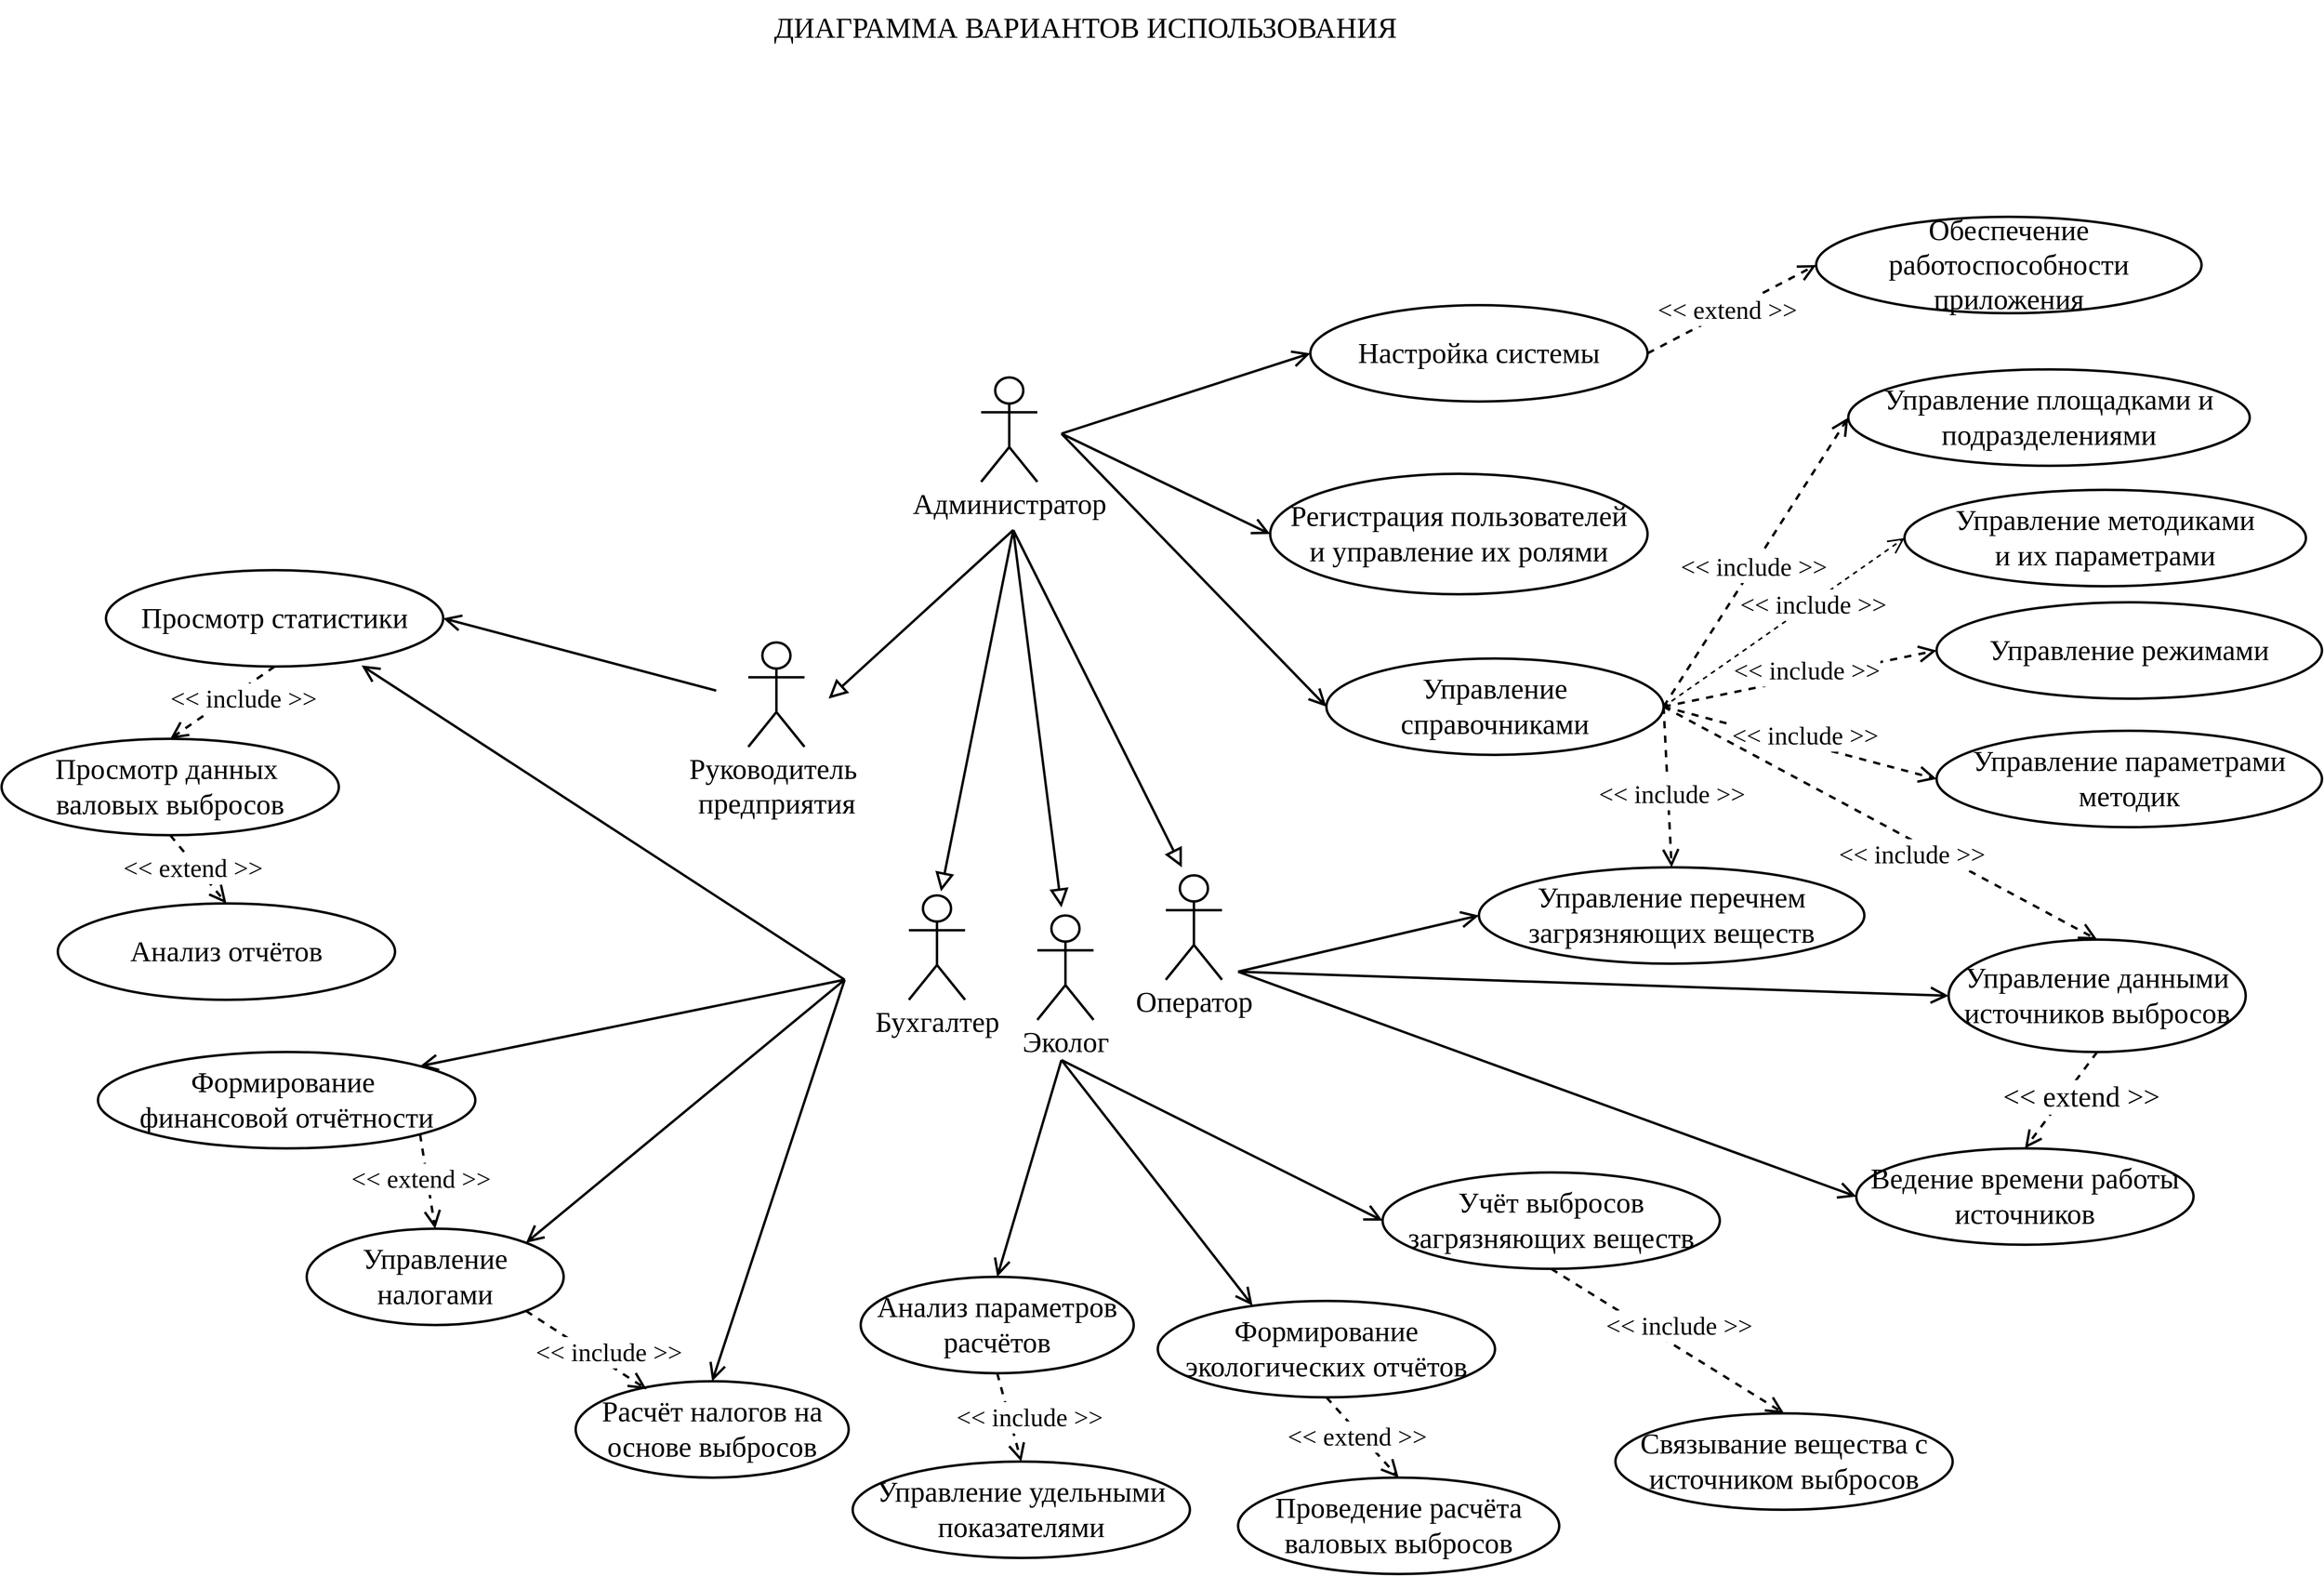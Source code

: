 <mxfile version="26.1.1" pages="2">
  <diagram name="ДиагИсп" id="UNRto6S_DMS4T6OnY8ra">
    <mxGraphModel dx="5349" dy="1434" grid="1" gridSize="10" guides="1" tooltips="1" connect="1" arrows="1" fold="1" page="1" pageScale="1" pageWidth="3300" pageHeight="2339" math="0" shadow="0">
      <root>
        <mxCell id="oB7_KXZ4NShmShfg58jk-0" />
        <mxCell id="oB7_KXZ4NShmShfg58jk-1" parent="oB7_KXZ4NShmShfg58jk-0" />
        <mxCell id="NdvyMEOKOE-2ZhL13kgw-0" value="&lt;span style=&quot;text-wrap-mode: nowrap;&quot;&gt;ДИАГРАММА ВАРИАНТОВ ИСПОЛЬЗОВАНИЯ&lt;/span&gt;" style="rounded=0;whiteSpace=wrap;html=1;fillColor=none;strokeColor=none;fontFamily=Times New Roman;fontSize=36;strokeWidth=3;" parent="oB7_KXZ4NShmShfg58jk-1" vertex="1">
          <mxGeometry x="-2570.05" y="90" width="1640" height="70" as="geometry" />
        </mxCell>
        <mxCell id="i2Dvd7qV98ovRYp389tE-0" value="Администратор" style="shape=umlActor;verticalLabelPosition=bottom;verticalAlign=top;html=1;outlineConnect=0;fontSize=36;strokeWidth=3;fontColor=#000000;fontFamily=Times New Roman;" parent="oB7_KXZ4NShmShfg58jk-1" vertex="1">
          <mxGeometry x="-1880" y="560" width="70" height="130" as="geometry" />
        </mxCell>
        <mxCell id="i2Dvd7qV98ovRYp389tE-4" value="Оператор" style="shape=umlActor;verticalLabelPosition=bottom;verticalAlign=top;html=1;outlineConnect=0;fontSize=36;strokeWidth=3;fontColor=#000000;fontFamily=Times New Roman;" parent="oB7_KXZ4NShmShfg58jk-1" vertex="1">
          <mxGeometry x="-1650" y="1180" width="70" height="130" as="geometry" />
        </mxCell>
        <mxCell id="i2Dvd7qV98ovRYp389tE-7" value="Регистрация пользователей &lt;br&gt;и управление их&amp;nbsp;&lt;span style=&quot;background-color: transparent;&quot;&gt;ролями&lt;/span&gt;" style="ellipse;whiteSpace=wrap;html=1;fontSize=36;strokeWidth=3;fontColor=#000000;fontFamily=Times New Roman;" parent="oB7_KXZ4NShmShfg58jk-1" vertex="1">
          <mxGeometry x="-1520" y="680" width="470" height="150" as="geometry" />
        </mxCell>
        <mxCell id="i2Dvd7qV98ovRYp389tE-8" value="Управление площадками и подразделениями" style="ellipse;whiteSpace=wrap;html=1;fontSize=36;strokeWidth=3;fontColor=#000000;fontFamily=Times New Roman;" parent="oB7_KXZ4NShmShfg58jk-1" vertex="1">
          <mxGeometry x="-800" y="550" width="500" height="120" as="geometry" />
        </mxCell>
        <mxCell id="i2Dvd7qV98ovRYp389tE-9" value="Управление параметрами методик" style="ellipse;whiteSpace=wrap;html=1;fontSize=36;strokeWidth=3;fontColor=#000000;fontFamily=Times New Roman;" parent="oB7_KXZ4NShmShfg58jk-1" vertex="1">
          <mxGeometry x="-690" y="1000" width="480" height="120" as="geometry" />
        </mxCell>
        <mxCell id="i2Dvd7qV98ovRYp389tE-10" value="Управление перечнем загрязняющих веществ" style="ellipse;whiteSpace=wrap;html=1;fontSize=36;strokeWidth=3;fontColor=#000000;fontFamily=Times New Roman;" parent="oB7_KXZ4NShmShfg58jk-1" vertex="1">
          <mxGeometry x="-1260" y="1170" width="480" height="120" as="geometry" />
        </mxCell>
        <mxCell id="i2Dvd7qV98ovRYp389tE-15" value="Просмотр статистики" style="ellipse;whiteSpace=wrap;html=1;fontSize=36;strokeWidth=3;fontColor=#000000;strokeColor=#000000;fontFamily=Times New Roman;" parent="oB7_KXZ4NShmShfg58jk-1" vertex="1">
          <mxGeometry x="-2970" y="800" width="420" height="120" as="geometry" />
        </mxCell>
        <mxCell id="i2Dvd7qV98ovRYp389tE-25" style="rounded=0;orthogonalLoop=1;jettySize=auto;html=1;exitX=1;exitY=0.5;exitDx=0;exitDy=0;entryX=0;entryY=0.5;entryDx=0;entryDy=0;strokeWidth=3;dashed=1;jumpSize=6;endSize=16;endArrow=open;endFill=0;fontColor=#000000;fontSize=36;fontFamily=Times New Roman;" parent="oB7_KXZ4NShmShfg58jk-1" source="i2Dvd7qV98ovRYp389tE-23" target="i2Dvd7qV98ovRYp389tE-8" edge="1">
          <mxGeometry relative="1" as="geometry" />
        </mxCell>
        <mxCell id="i2Dvd7qV98ovRYp389tE-28" value="&amp;lt;&amp;lt; include &amp;gt;&amp;gt;" style="edgeLabel;html=1;align=center;verticalAlign=middle;resizable=0;points=[];fontFamily=Times New Roman;fontSize=32;fontColor=#000000;labelBackgroundColor=default;" parent="i2Dvd7qV98ovRYp389tE-25" vertex="1" connectable="0">
          <mxGeometry x="-0.106" y="-4" relative="1" as="geometry">
            <mxPoint x="6" y="-15" as="offset" />
          </mxGeometry>
        </mxCell>
        <mxCell id="i2Dvd7qV98ovRYp389tE-23" value="Управление справочниками" style="ellipse;whiteSpace=wrap;html=1;fontSize=36;strokeWidth=3;fontColor=#000000;fontFamily=Times New Roman;" parent="oB7_KXZ4NShmShfg58jk-1" vertex="1">
          <mxGeometry x="-1450" y="910" width="420" height="120" as="geometry" />
        </mxCell>
        <mxCell id="i2Dvd7qV98ovRYp389tE-26" style="rounded=0;orthogonalLoop=1;jettySize=auto;html=1;exitX=1;exitY=0.5;exitDx=0;exitDy=0;entryX=0;entryY=0.5;entryDx=0;entryDy=0;strokeWidth=3;dashed=1;jumpSize=16;endSize=16;endArrow=open;endFill=0;fontColor=#000000;fontSize=36;fontFamily=Times New Roman;" parent="oB7_KXZ4NShmShfg58jk-1" source="i2Dvd7qV98ovRYp389tE-23" target="i2Dvd7qV98ovRYp389tE-9" edge="1">
          <mxGeometry relative="1" as="geometry" />
        </mxCell>
        <mxCell id="i2Dvd7qV98ovRYp389tE-31" value="&lt;span&gt;&amp;lt;&amp;lt; include &amp;gt;&amp;gt;&lt;/span&gt;" style="edgeLabel;html=1;align=center;verticalAlign=middle;resizable=0;points=[];fontFamily=Times New Roman;fontSize=32;fontColor=#000000;labelBackgroundColor=default;" parent="i2Dvd7qV98ovRYp389tE-26" vertex="1" connectable="0">
          <mxGeometry x="0.012" y="-5" relative="1" as="geometry">
            <mxPoint x="5" y="-15" as="offset" />
          </mxGeometry>
        </mxCell>
        <mxCell id="i2Dvd7qV98ovRYp389tE-27" style="rounded=0;orthogonalLoop=1;jettySize=auto;html=1;exitX=1;exitY=0.5;exitDx=0;exitDy=0;entryX=0.5;entryY=0;entryDx=0;entryDy=0;strokeWidth=3;dashed=1;jumpSize=16;endSize=16;endArrow=open;endFill=0;fontColor=#000000;fontSize=36;fontFamily=Times New Roman;" parent="oB7_KXZ4NShmShfg58jk-1" source="i2Dvd7qV98ovRYp389tE-23" target="i2Dvd7qV98ovRYp389tE-10" edge="1">
          <mxGeometry relative="1" as="geometry" />
        </mxCell>
        <mxCell id="i2Dvd7qV98ovRYp389tE-32" value="&lt;span&gt;&amp;lt;&amp;lt; include &amp;gt;&amp;gt;&lt;/span&gt;" style="edgeLabel;html=1;align=center;verticalAlign=middle;resizable=0;points=[];fontFamily=Times New Roman;fontSize=32;fontColor=#000000;labelBackgroundColor=default;" parent="i2Dvd7qV98ovRYp389tE-27" vertex="1" connectable="0">
          <mxGeometry x="0.168" y="-4" relative="1" as="geometry">
            <mxPoint x="8" y="-8" as="offset" />
          </mxGeometry>
        </mxCell>
        <mxCell id="i2Dvd7qV98ovRYp389tE-33" value="" style="endArrow=block;html=1;rounded=0;fontSize=36;strokeWidth=3;endFill=0;arcSize=30;flowAnimation=0;endWidth=10.4;endSize=16;fontColor=#FF3333;fontFamily=Times New Roman;" parent="oB7_KXZ4NShmShfg58jk-1" edge="1">
          <mxGeometry width="50" height="50" relative="1" as="geometry">
            <mxPoint x="-1840" y="750" as="sourcePoint" />
            <mxPoint x="-1630" y="1170" as="targetPoint" />
          </mxGeometry>
        </mxCell>
        <mxCell id="i2Dvd7qV98ovRYp389tE-34" value="" style="endArrow=open;html=1;rounded=0;fontSize=36;strokeWidth=3;endFill=0;arcSize=30;flowAnimation=0;entryX=0;entryY=0.5;entryDx=0;entryDy=0;endSize=16;startFill=0;fontColor=#000000;fontFamily=Times New Roman;" parent="oB7_KXZ4NShmShfg58jk-1" target="i2Dvd7qV98ovRYp389tE-7" edge="1">
          <mxGeometry width="50" height="50" relative="1" as="geometry">
            <mxPoint x="-1780" y="630" as="sourcePoint" />
            <mxPoint x="-1580" y="840" as="targetPoint" />
          </mxGeometry>
        </mxCell>
        <mxCell id="i2Dvd7qV98ovRYp389tE-36" value="" style="endArrow=open;html=1;rounded=0;fontSize=36;strokeWidth=3;endFill=0;arcSize=30;flowAnimation=0;entryX=0;entryY=0.5;entryDx=0;entryDy=0;endSize=16;startFill=0;fontColor=#000000;fontFamily=Times New Roman;" parent="oB7_KXZ4NShmShfg58jk-1" target="i2Dvd7qV98ovRYp389tE-23" edge="1">
          <mxGeometry width="50" height="50" relative="1" as="geometry">
            <mxPoint x="-1780" y="630" as="sourcePoint" />
            <mxPoint x="-1580" y="840" as="targetPoint" />
          </mxGeometry>
        </mxCell>
        <mxCell id="i2Dvd7qV98ovRYp389tE-59" value="" style="endArrow=open;html=1;rounded=0;fontSize=36;strokeWidth=3;endFill=0;arcSize=30;flowAnimation=0;entryX=0;entryY=0.5;entryDx=0;entryDy=0;endSize=16;startFill=0;fontColor=#FF3333;fontFamily=Times New Roman;" parent="oB7_KXZ4NShmShfg58jk-1" target="B6wSNnZ_UUKkF3Okx7MM-9" edge="1">
          <mxGeometry width="50" height="50" relative="1" as="geometry">
            <mxPoint x="-1560" y="1300" as="sourcePoint" />
            <mxPoint x="-1340" y="1030" as="targetPoint" />
          </mxGeometry>
        </mxCell>
        <mxCell id="i2Dvd7qV98ovRYp389tE-71" value="" style="endArrow=open;html=1;rounded=0;fontSize=36;strokeWidth=3;endFill=0;arcSize=30;flowAnimation=0;entryX=1;entryY=0.5;entryDx=0;entryDy=0;endSize=16;startFill=0;fontColor=#FF3333;fontFamily=Times New Roman;" parent="oB7_KXZ4NShmShfg58jk-1" target="i2Dvd7qV98ovRYp389tE-15" edge="1">
          <mxGeometry width="50" height="50" relative="1" as="geometry">
            <mxPoint x="-2210" y="950" as="sourcePoint" />
            <mxPoint x="-2250" y="720" as="targetPoint" />
          </mxGeometry>
        </mxCell>
        <mxCell id="i2Dvd7qV98ovRYp389tE-72" value="" style="endArrow=open;html=1;rounded=0;fontSize=36;strokeWidth=3;endFill=0;arcSize=30;flowAnimation=0;entryX=0.758;entryY=0.989;entryDx=0;entryDy=0;endSize=16;startFill=0;entryPerimeter=0;fontColor=#FF3333;fontFamily=Times New Roman;" parent="oB7_KXZ4NShmShfg58jk-1" target="i2Dvd7qV98ovRYp389tE-15" edge="1">
          <mxGeometry width="50" height="50" relative="1" as="geometry">
            <mxPoint x="-2050" y="1310" as="sourcePoint" />
            <mxPoint x="-2250" y="720" as="targetPoint" />
          </mxGeometry>
        </mxCell>
        <mxCell id="B6wSNnZ_UUKkF3Okx7MM-0" value="Управление режимами" style="ellipse;whiteSpace=wrap;html=1;fontSize=36;strokeWidth=3;fontColor=#000000;fontFamily=Times New Roman;" parent="oB7_KXZ4NShmShfg58jk-1" vertex="1">
          <mxGeometry x="-690" y="840" width="480" height="120" as="geometry" />
        </mxCell>
        <mxCell id="B6wSNnZ_UUKkF3Okx7MM-1" style="rounded=0;orthogonalLoop=1;jettySize=auto;html=1;exitX=1;exitY=0.5;exitDx=0;exitDy=0;entryX=0;entryY=0.5;entryDx=0;entryDy=0;strokeWidth=3;dashed=1;jumpSize=16;endSize=16;endArrow=open;endFill=0;fontColor=#000000;fontSize=36;fontFamily=Times New Roman;" parent="oB7_KXZ4NShmShfg58jk-1" source="i2Dvd7qV98ovRYp389tE-23" target="B6wSNnZ_UUKkF3Okx7MM-0" edge="1">
          <mxGeometry relative="1" as="geometry" />
        </mxCell>
        <mxCell id="B6wSNnZ_UUKkF3Okx7MM-2" value="&lt;span&gt;&amp;lt;&amp;lt; include &amp;gt;&amp;gt;&lt;/span&gt;" style="edgeLabel;html=1;align=center;verticalAlign=middle;resizable=0;points=[];fontFamily=Times New Roman;fontSize=32;fontColor=#000000;labelBackgroundColor=default;" parent="B6wSNnZ_UUKkF3Okx7MM-1" vertex="1" connectable="0">
          <mxGeometry x="0.012" y="-5" relative="1" as="geometry">
            <mxPoint x="5" y="-15" as="offset" />
          </mxGeometry>
        </mxCell>
        <mxCell id="B6wSNnZ_UUKkF3Okx7MM-5" value="Управление методиками &lt;br&gt;и их параметрами" style="ellipse;whiteSpace=wrap;html=1;fontSize=36;strokeWidth=3;fontColor=#000000;fontFamily=Times New Roman;" parent="oB7_KXZ4NShmShfg58jk-1" vertex="1">
          <mxGeometry x="-730" y="700" width="500" height="120" as="geometry" />
        </mxCell>
        <mxCell id="B6wSNnZ_UUKkF3Okx7MM-6" style="rounded=0;orthogonalLoop=1;jettySize=auto;html=1;exitX=1;exitY=0.5;exitDx=0;exitDy=0;entryX=0;entryY=0.5;entryDx=0;entryDy=0;strokeWidth=2;dashed=1;jumpSize=16;endSize=16;endArrow=open;endFill=0;fontColor=#000000;fontSize=36;fontFamily=Times New Roman;" parent="oB7_KXZ4NShmShfg58jk-1" source="i2Dvd7qV98ovRYp389tE-23" target="B6wSNnZ_UUKkF3Okx7MM-5" edge="1">
          <mxGeometry relative="1" as="geometry" />
        </mxCell>
        <mxCell id="B6wSNnZ_UUKkF3Okx7MM-7" value="&lt;span&gt;&amp;lt;&amp;lt; include &amp;gt;&amp;gt;&lt;/span&gt;" style="edgeLabel;html=1;align=center;verticalAlign=middle;resizable=0;points=[];fontFamily=Times New Roman;fontSize=32;fontColor=#000000;labelBackgroundColor=default;" parent="B6wSNnZ_UUKkF3Okx7MM-6" vertex="1" connectable="0">
          <mxGeometry x="0.168" y="-4" relative="1" as="geometry">
            <mxPoint x="8" y="-8" as="offset" />
          </mxGeometry>
        </mxCell>
        <mxCell id="B6wSNnZ_UUKkF3Okx7MM-8" value="Учёт выбросов загрязняющих веществ" style="ellipse;whiteSpace=wrap;html=1;fontSize=36;strokeWidth=3;fontColor=#000000;fontFamily=Times New Roman;" parent="oB7_KXZ4NShmShfg58jk-1" vertex="1">
          <mxGeometry x="-1380" y="1550" width="420" height="120" as="geometry" />
        </mxCell>
        <mxCell id="B6wSNnZ_UUKkF3Okx7MM-9" value="Управление данными источников выбросов" style="ellipse;whiteSpace=wrap;html=1;fontSize=36;strokeWidth=3;fontColor=#000000;fontFamily=Times New Roman;" parent="oB7_KXZ4NShmShfg58jk-1" vertex="1">
          <mxGeometry x="-675" y="1260" width="370" height="140" as="geometry" />
        </mxCell>
        <mxCell id="B6wSNnZ_UUKkF3Okx7MM-10" style="rounded=0;orthogonalLoop=1;jettySize=auto;html=1;exitX=1;exitY=0.5;exitDx=0;exitDy=0;entryX=0.5;entryY=0;entryDx=0;entryDy=0;strokeWidth=3;dashed=1;jumpSize=16;endSize=16;endArrow=open;endFill=0;fontColor=#000000;fontSize=36;fontFamily=Times New Roman;" parent="oB7_KXZ4NShmShfg58jk-1" source="i2Dvd7qV98ovRYp389tE-23" target="B6wSNnZ_UUKkF3Okx7MM-9" edge="1">
          <mxGeometry relative="1" as="geometry" />
        </mxCell>
        <mxCell id="B6wSNnZ_UUKkF3Okx7MM-11" value="&lt;span&gt;&amp;lt;&amp;lt; include &amp;gt;&amp;gt;&lt;/span&gt;" style="edgeLabel;html=1;align=center;verticalAlign=middle;resizable=0;points=[];fontFamily=Times New Roman;fontSize=32;fontColor=#000000;labelBackgroundColor=default;" parent="B6wSNnZ_UUKkF3Okx7MM-10" vertex="1" connectable="0">
          <mxGeometry x="0.012" y="-5" relative="1" as="geometry">
            <mxPoint x="38" y="33" as="offset" />
          </mxGeometry>
        </mxCell>
        <mxCell id="B6wSNnZ_UUKkF3Okx7MM-12" value="Ведение времени работы источников" style="ellipse;whiteSpace=wrap;html=1;fontSize=36;strokeWidth=3;fontColor=#000000;fontFamily=Times New Roman;" parent="oB7_KXZ4NShmShfg58jk-1" vertex="1">
          <mxGeometry x="-790" y="1520" width="420" height="120" as="geometry" />
        </mxCell>
        <mxCell id="B6wSNnZ_UUKkF3Okx7MM-13" value="Настройка системы" style="ellipse;whiteSpace=wrap;html=1;fontSize=36;strokeWidth=3;fontColor=#000000;fontFamily=Times New Roman;" parent="oB7_KXZ4NShmShfg58jk-1" vertex="1">
          <mxGeometry x="-1470" y="470" width="420" height="120" as="geometry" />
        </mxCell>
        <mxCell id="B6wSNnZ_UUKkF3Okx7MM-14" value="" style="endArrow=open;html=1;rounded=0;fontSize=36;strokeWidth=3;endFill=0;arcSize=30;flowAnimation=0;entryX=0;entryY=0.5;entryDx=0;entryDy=0;endSize=16;startFill=0;fontColor=#000000;fontFamily=Times New Roman;" parent="oB7_KXZ4NShmShfg58jk-1" target="B6wSNnZ_UUKkF3Okx7MM-13" edge="1">
          <mxGeometry width="50" height="50" relative="1" as="geometry">
            <mxPoint x="-1780" y="630" as="sourcePoint" />
            <mxPoint x="-1580" y="840" as="targetPoint" />
          </mxGeometry>
        </mxCell>
        <mxCell id="B6wSNnZ_UUKkF3Okx7MM-15" value="Обеспечение работоспособности приложения" style="ellipse;whiteSpace=wrap;html=1;fontSize=36;strokeWidth=3;fontColor=#000000;fontFamily=Times New Roman;" parent="oB7_KXZ4NShmShfg58jk-1" vertex="1">
          <mxGeometry x="-840" y="360" width="480" height="120" as="geometry" />
        </mxCell>
        <mxCell id="B6wSNnZ_UUKkF3Okx7MM-16" style="rounded=0;orthogonalLoop=1;jettySize=auto;html=1;exitX=1;exitY=0.5;exitDx=0;exitDy=0;entryX=0;entryY=0.5;entryDx=0;entryDy=0;strokeWidth=3;dashed=1;jumpSize=6;endSize=16;endArrow=open;endFill=0;fontColor=#000000;fontSize=36;fontFamily=Times New Roman;" parent="oB7_KXZ4NShmShfg58jk-1" source="B6wSNnZ_UUKkF3Okx7MM-13" target="B6wSNnZ_UUKkF3Okx7MM-15" edge="1">
          <mxGeometry relative="1" as="geometry" />
        </mxCell>
        <mxCell id="B6wSNnZ_UUKkF3Okx7MM-17" value="&amp;lt;&amp;lt; extend &amp;gt;&amp;gt;" style="edgeLabel;html=1;align=center;verticalAlign=middle;resizable=0;points=[];fontFamily=Times New Roman;fontSize=32;fontColor=#000000;labelBackgroundColor=default;" parent="B6wSNnZ_UUKkF3Okx7MM-16" vertex="1" connectable="0">
          <mxGeometry x="-0.106" y="-4" relative="1" as="geometry">
            <mxPoint x="3" y="-9" as="offset" />
          </mxGeometry>
        </mxCell>
        <mxCell id="B6wSNnZ_UUKkF3Okx7MM-18" value="" style="endArrow=open;html=1;rounded=0;fontSize=36;strokeWidth=3;endFill=0;arcSize=30;flowAnimation=0;entryX=0;entryY=0.5;entryDx=0;entryDy=0;endSize=16;startFill=0;fontColor=#FF3333;fontFamily=Times New Roman;" parent="oB7_KXZ4NShmShfg58jk-1" target="B6wSNnZ_UUKkF3Okx7MM-12" edge="1">
          <mxGeometry width="50" height="50" relative="1" as="geometry">
            <mxPoint x="-1560" y="1300" as="sourcePoint" />
            <mxPoint x="-1340" y="1030" as="targetPoint" />
          </mxGeometry>
        </mxCell>
        <mxCell id="B6wSNnZ_UUKkF3Okx7MM-19" value="" style="endArrow=open;html=1;rounded=0;fontSize=36;strokeWidth=3;endFill=0;arcSize=30;flowAnimation=0;entryX=0;entryY=0.5;entryDx=0;entryDy=0;endSize=16;startFill=0;fontColor=#FF3333;fontFamily=Times New Roman;" parent="oB7_KXZ4NShmShfg58jk-1" target="i2Dvd7qV98ovRYp389tE-10" edge="1">
          <mxGeometry width="50" height="50" relative="1" as="geometry">
            <mxPoint x="-1560" y="1300" as="sourcePoint" />
            <mxPoint x="-1340" y="1030" as="targetPoint" />
          </mxGeometry>
        </mxCell>
        <mxCell id="B6wSNnZ_UUKkF3Okx7MM-20" style="rounded=0;orthogonalLoop=1;jettySize=auto;html=1;exitX=0.5;exitY=1;exitDx=0;exitDy=0;entryX=0.5;entryY=0;entryDx=0;entryDy=0;strokeWidth=3;dashed=1;jumpSize=16;endSize=16;endArrow=open;endFill=0;fontColor=#000000;fontSize=36;fontFamily=Times New Roman;" parent="oB7_KXZ4NShmShfg58jk-1" source="B6wSNnZ_UUKkF3Okx7MM-9" target="B6wSNnZ_UUKkF3Okx7MM-12" edge="1">
          <mxGeometry relative="1" as="geometry" />
        </mxCell>
        <mxCell id="B6wSNnZ_UUKkF3Okx7MM-21" value="&lt;span&gt;&amp;lt;&amp;lt; extend &amp;gt;&amp;gt;&lt;/span&gt;" style="edgeLabel;html=1;align=center;verticalAlign=middle;resizable=0;points=[];fontFamily=Times New Roman;fontSize=36;fontColor=#000000;labelBackgroundColor=default;" parent="B6wSNnZ_UUKkF3Okx7MM-20" vertex="1" connectable="0">
          <mxGeometry x="0.012" y="-5" relative="1" as="geometry">
            <mxPoint x="29" y="-2" as="offset" />
          </mxGeometry>
        </mxCell>
        <mxCell id="B6wSNnZ_UUKkF3Okx7MM-22" value="Эколог" style="shape=umlActor;verticalLabelPosition=bottom;verticalAlign=top;html=1;outlineConnect=0;fontSize=36;strokeWidth=3;fontColor=#000000;fontFamily=Times New Roman;" parent="oB7_KXZ4NShmShfg58jk-1" vertex="1">
          <mxGeometry x="-1810" y="1230" width="70" height="130" as="geometry" />
        </mxCell>
        <mxCell id="B6wSNnZ_UUKkF3Okx7MM-23" value="" style="endArrow=block;html=1;rounded=0;fontSize=36;strokeWidth=3;endFill=0;arcSize=30;flowAnimation=0;endWidth=10.4;endSize=16;fontColor=#FF3333;fontFamily=Times New Roman;" parent="oB7_KXZ4NShmShfg58jk-1" edge="1">
          <mxGeometry width="50" height="50" relative="1" as="geometry">
            <mxPoint x="-1840" y="750" as="sourcePoint" />
            <mxPoint x="-1780" y="1220" as="targetPoint" />
          </mxGeometry>
        </mxCell>
        <mxCell id="B6wSNnZ_UUKkF3Okx7MM-24" value="Связывание вещества с источником выбросов" style="ellipse;whiteSpace=wrap;html=1;fontSize=36;strokeWidth=3;fontColor=#000000;fontFamily=Times New Roman;" parent="oB7_KXZ4NShmShfg58jk-1" vertex="1">
          <mxGeometry x="-1090" y="1850" width="420" height="120" as="geometry" />
        </mxCell>
        <mxCell id="B6wSNnZ_UUKkF3Okx7MM-25" value="Формирование экологических отчётов" style="ellipse;whiteSpace=wrap;html=1;fontSize=36;strokeWidth=3;fontColor=#000000;fontFamily=Times New Roman;" parent="oB7_KXZ4NShmShfg58jk-1" vertex="1">
          <mxGeometry x="-1660" y="1710" width="420" height="120" as="geometry" />
        </mxCell>
        <mxCell id="B6wSNnZ_UUKkF3Okx7MM-26" value="Проведение расчёта валовых выбросов" style="ellipse;whiteSpace=wrap;html=1;fontSize=36;strokeWidth=3;fontColor=#000000;fontFamily=Times New Roman;" parent="oB7_KXZ4NShmShfg58jk-1" vertex="1">
          <mxGeometry x="-1560" y="1930" width="400" height="120" as="geometry" />
        </mxCell>
        <mxCell id="B6wSNnZ_UUKkF3Okx7MM-28" style="rounded=0;orthogonalLoop=1;jettySize=auto;html=1;exitX=0.5;exitY=1;exitDx=0;exitDy=0;entryX=0.5;entryY=0;entryDx=0;entryDy=0;strokeWidth=3;dashed=1;jumpSize=16;endSize=16;endArrow=open;endFill=0;fontColor=#000000;fontSize=36;fontFamily=Times New Roman;" parent="oB7_KXZ4NShmShfg58jk-1" source="B6wSNnZ_UUKkF3Okx7MM-8" target="B6wSNnZ_UUKkF3Okx7MM-24" edge="1">
          <mxGeometry relative="1" as="geometry" />
        </mxCell>
        <mxCell id="B6wSNnZ_UUKkF3Okx7MM-29" value="&lt;span&gt;&amp;lt;&amp;lt; include &amp;gt;&amp;gt;&lt;/span&gt;" style="edgeLabel;html=1;align=center;verticalAlign=middle;resizable=0;points=[];fontFamily=Times New Roman;fontSize=32;fontColor=#000000;labelBackgroundColor=default;" parent="B6wSNnZ_UUKkF3Okx7MM-28" vertex="1" connectable="0">
          <mxGeometry x="0.012" y="-5" relative="1" as="geometry">
            <mxPoint x="15" y="-24" as="offset" />
          </mxGeometry>
        </mxCell>
        <mxCell id="B6wSNnZ_UUKkF3Okx7MM-30" value="Управление удельными показателями" style="ellipse;whiteSpace=wrap;html=1;fontSize=36;strokeWidth=3;fontColor=#000000;fontFamily=Times New Roman;" parent="oB7_KXZ4NShmShfg58jk-1" vertex="1">
          <mxGeometry x="-2040" y="1910" width="420" height="120" as="geometry" />
        </mxCell>
        <mxCell id="B6wSNnZ_UUKkF3Okx7MM-31" value="Анализ параметров расчётов" style="ellipse;whiteSpace=wrap;html=1;fontSize=36;strokeWidth=3;fontColor=#000000;fontFamily=Times New Roman;" parent="oB7_KXZ4NShmShfg58jk-1" vertex="1">
          <mxGeometry x="-2030" y="1680" width="340" height="120" as="geometry" />
        </mxCell>
        <mxCell id="B6wSNnZ_UUKkF3Okx7MM-32" style="rounded=0;orthogonalLoop=1;jettySize=auto;html=1;exitX=0.5;exitY=1;exitDx=0;exitDy=0;entryX=0.5;entryY=0;entryDx=0;entryDy=0;strokeWidth=3;dashed=1;jumpSize=16;endSize=16;endArrow=open;endFill=0;fontColor=#000000;fontSize=36;fontFamily=Times New Roman;" parent="oB7_KXZ4NShmShfg58jk-1" source="B6wSNnZ_UUKkF3Okx7MM-31" target="B6wSNnZ_UUKkF3Okx7MM-30" edge="1">
          <mxGeometry relative="1" as="geometry" />
        </mxCell>
        <mxCell id="B6wSNnZ_UUKkF3Okx7MM-33" value="&lt;span&gt;&amp;lt;&amp;lt; include &amp;gt;&amp;gt;&lt;/span&gt;" style="edgeLabel;html=1;align=center;verticalAlign=middle;resizable=0;points=[];fontFamily=Times New Roman;fontSize=32;fontColor=#000000;labelBackgroundColor=default;" parent="B6wSNnZ_UUKkF3Okx7MM-32" vertex="1" connectable="0">
          <mxGeometry x="0.012" y="-5" relative="1" as="geometry">
            <mxPoint x="29" y="-2" as="offset" />
          </mxGeometry>
        </mxCell>
        <mxCell id="B6wSNnZ_UUKkF3Okx7MM-34" style="rounded=0;orthogonalLoop=1;jettySize=auto;html=1;exitX=0.5;exitY=1;exitDx=0;exitDy=0;entryX=0.5;entryY=0;entryDx=0;entryDy=0;strokeWidth=3;dashed=1;jumpSize=16;endSize=16;endArrow=open;endFill=0;fontColor=#000000;fontSize=36;fontFamily=Times New Roman;" parent="oB7_KXZ4NShmShfg58jk-1" source="B6wSNnZ_UUKkF3Okx7MM-25" target="B6wSNnZ_UUKkF3Okx7MM-26" edge="1">
          <mxGeometry relative="1" as="geometry" />
        </mxCell>
        <mxCell id="B6wSNnZ_UUKkF3Okx7MM-35" value="&lt;span&gt;&amp;lt;&amp;lt; extend &amp;gt;&amp;gt;&lt;/span&gt;" style="edgeLabel;html=1;align=center;verticalAlign=middle;resizable=0;points=[];fontFamily=Times New Roman;fontSize=32;fontColor=#000000;labelBackgroundColor=default;" parent="B6wSNnZ_UUKkF3Okx7MM-34" vertex="1" connectable="0">
          <mxGeometry x="0.012" y="-5" relative="1" as="geometry">
            <mxPoint x="-4" y="-5" as="offset" />
          </mxGeometry>
        </mxCell>
        <mxCell id="B6wSNnZ_UUKkF3Okx7MM-36" value="" style="endArrow=open;html=1;rounded=0;fontSize=36;strokeWidth=3;endFill=0;arcSize=30;flowAnimation=0;entryX=0;entryY=0.5;entryDx=0;entryDy=0;endSize=16;startFill=0;fontColor=#FF3333;fontFamily=Times New Roman;" parent="oB7_KXZ4NShmShfg58jk-1" target="B6wSNnZ_UUKkF3Okx7MM-8" edge="1">
          <mxGeometry width="50" height="50" relative="1" as="geometry">
            <mxPoint x="-1780" y="1410" as="sourcePoint" />
            <mxPoint x="-1340" y="1030" as="targetPoint" />
          </mxGeometry>
        </mxCell>
        <mxCell id="B6wSNnZ_UUKkF3Okx7MM-37" value="" style="endArrow=open;html=1;rounded=0;fontSize=36;strokeWidth=3;endFill=0;arcSize=30;flowAnimation=0;entryX=0.281;entryY=0.048;entryDx=0;entryDy=0;endSize=16;startFill=0;fontColor=#FF3333;entryPerimeter=0;fontFamily=Times New Roman;" parent="oB7_KXZ4NShmShfg58jk-1" target="B6wSNnZ_UUKkF3Okx7MM-25" edge="1">
          <mxGeometry width="50" height="50" relative="1" as="geometry">
            <mxPoint x="-1780" y="1410" as="sourcePoint" />
            <mxPoint x="-1340" y="1030" as="targetPoint" />
          </mxGeometry>
        </mxCell>
        <mxCell id="B6wSNnZ_UUKkF3Okx7MM-38" value="" style="endArrow=open;html=1;rounded=0;fontSize=36;strokeWidth=3;endFill=0;arcSize=30;flowAnimation=0;entryX=0.5;entryY=0;entryDx=0;entryDy=0;endSize=16;startFill=0;fontColor=#FF3333;fontFamily=Times New Roman;" parent="oB7_KXZ4NShmShfg58jk-1" target="B6wSNnZ_UUKkF3Okx7MM-31" edge="1">
          <mxGeometry width="50" height="50" relative="1" as="geometry">
            <mxPoint x="-1780" y="1410" as="sourcePoint" />
            <mxPoint x="-1340" y="1030" as="targetPoint" />
          </mxGeometry>
        </mxCell>
        <mxCell id="B6wSNnZ_UUKkF3Okx7MM-41" value="Бухгалтер" style="shape=umlActor;verticalLabelPosition=bottom;verticalAlign=top;html=1;outlineConnect=0;fontSize=36;strokeWidth=3;fontColor=#000000;fontFamily=Times New Roman;" parent="oB7_KXZ4NShmShfg58jk-1" vertex="1">
          <mxGeometry x="-1970" y="1205" width="70" height="130" as="geometry" />
        </mxCell>
        <mxCell id="B6wSNnZ_UUKkF3Okx7MM-42" value="" style="endArrow=block;html=1;rounded=0;fontSize=36;strokeWidth=3;endFill=0;arcSize=30;flowAnimation=0;endWidth=10.4;endSize=16;fontColor=#FF3333;fontFamily=Times New Roman;" parent="oB7_KXZ4NShmShfg58jk-1" edge="1">
          <mxGeometry width="50" height="50" relative="1" as="geometry">
            <mxPoint x="-1840" y="750" as="sourcePoint" />
            <mxPoint x="-1930" y="1200" as="targetPoint" />
          </mxGeometry>
        </mxCell>
        <mxCell id="B6wSNnZ_UUKkF3Okx7MM-43" value="Руководитель&amp;nbsp;&lt;div&gt;предприятия&lt;/div&gt;" style="shape=umlActor;verticalLabelPosition=bottom;verticalAlign=top;html=1;outlineConnect=0;fontSize=36;strokeWidth=3;fontColor=#000000;fontFamily=Times New Roman;" parent="oB7_KXZ4NShmShfg58jk-1" vertex="1">
          <mxGeometry x="-2170" y="890" width="70" height="130" as="geometry" />
        </mxCell>
        <mxCell id="B6wSNnZ_UUKkF3Okx7MM-44" value="Управление налогами" style="ellipse;whiteSpace=wrap;html=1;fontSize=36;strokeWidth=3;fontColor=#000000;strokeColor=#000000;fontFamily=Times New Roman;" parent="oB7_KXZ4NShmShfg58jk-1" vertex="1">
          <mxGeometry x="-2720" y="1620" width="320" height="120" as="geometry" />
        </mxCell>
        <mxCell id="B6wSNnZ_UUKkF3Okx7MM-45" value="Формирование&amp;nbsp;&lt;div&gt;финансовой отчётности&lt;/div&gt;" style="ellipse;whiteSpace=wrap;html=1;fontSize=36;strokeWidth=3;fontColor=#000000;strokeColor=#000000;fontFamily=Times New Roman;" parent="oB7_KXZ4NShmShfg58jk-1" vertex="1">
          <mxGeometry x="-2980" y="1400" width="470" height="120" as="geometry" />
        </mxCell>
        <mxCell id="B6wSNnZ_UUKkF3Okx7MM-46" value="Расчёт налогов на основе выбросов" style="ellipse;whiteSpace=wrap;html=1;fontSize=36;strokeWidth=3;fontColor=#000000;strokeColor=#000000;fontFamily=Times New Roman;" parent="oB7_KXZ4NShmShfg58jk-1" vertex="1">
          <mxGeometry x="-2385" y="1810" width="340" height="120" as="geometry" />
        </mxCell>
        <mxCell id="B6wSNnZ_UUKkF3Okx7MM-47" style="rounded=0;orthogonalLoop=1;jettySize=auto;html=1;exitX=1;exitY=1;exitDx=0;exitDy=0;strokeWidth=3;dashed=1;jumpSize=16;endSize=16;endArrow=open;endFill=0;fontColor=#000000;fontSize=36;entryX=0.5;entryY=0;entryDx=0;entryDy=0;fontFamily=Times New Roman;" parent="oB7_KXZ4NShmShfg58jk-1" source="B6wSNnZ_UUKkF3Okx7MM-45" target="B6wSNnZ_UUKkF3Okx7MM-44" edge="1">
          <mxGeometry relative="1" as="geometry">
            <mxPoint x="-1960" y="1800" as="targetPoint" />
          </mxGeometry>
        </mxCell>
        <mxCell id="B6wSNnZ_UUKkF3Okx7MM-48" value="&lt;span&gt;&amp;lt;&amp;lt; extend &amp;gt;&amp;gt;&lt;/span&gt;" style="edgeLabel;html=1;align=center;verticalAlign=middle;resizable=0;points=[];fontFamily=Times New Roman;fontSize=32;fontColor=#000000;labelBackgroundColor=default;" parent="B6wSNnZ_UUKkF3Okx7MM-47" vertex="1" connectable="0">
          <mxGeometry x="0.012" y="-5" relative="1" as="geometry">
            <mxPoint x="-4" y="-5" as="offset" />
          </mxGeometry>
        </mxCell>
        <mxCell id="B6wSNnZ_UUKkF3Okx7MM-49" style="rounded=0;orthogonalLoop=1;jettySize=auto;html=1;exitX=1;exitY=1;exitDx=0;exitDy=0;entryX=0.26;entryY=0.083;entryDx=0;entryDy=0;strokeWidth=3;dashed=1;jumpSize=16;endSize=16;endArrow=open;endFill=0;fontColor=#000000;fontSize=36;entryPerimeter=0;fontFamily=Times New Roman;" parent="oB7_KXZ4NShmShfg58jk-1" source="B6wSNnZ_UUKkF3Okx7MM-44" target="B6wSNnZ_UUKkF3Okx7MM-46" edge="1">
          <mxGeometry relative="1" as="geometry" />
        </mxCell>
        <mxCell id="B6wSNnZ_UUKkF3Okx7MM-50" value="&lt;span&gt;&amp;lt;&amp;lt; include &amp;gt;&amp;gt;&lt;/span&gt;" style="edgeLabel;html=1;align=center;verticalAlign=middle;resizable=0;points=[];fontFamily=Times New Roman;fontSize=32;fontColor=#000000;labelBackgroundColor=default;" parent="B6wSNnZ_UUKkF3Okx7MM-49" vertex="1" connectable="0">
          <mxGeometry x="0.012" y="-5" relative="1" as="geometry">
            <mxPoint x="29" y="-2" as="offset" />
          </mxGeometry>
        </mxCell>
        <mxCell id="B6wSNnZ_UUKkF3Okx7MM-51" value="" style="endArrow=open;html=1;rounded=0;fontSize=36;strokeWidth=3;endFill=0;arcSize=30;flowAnimation=0;entryX=1;entryY=0;entryDx=0;entryDy=0;endSize=16;startFill=0;fontColor=#FF3333;fontFamily=Times New Roman;" parent="oB7_KXZ4NShmShfg58jk-1" target="B6wSNnZ_UUKkF3Okx7MM-44" edge="1">
          <mxGeometry width="50" height="50" relative="1" as="geometry">
            <mxPoint x="-2050" y="1310" as="sourcePoint" />
            <mxPoint x="-1710" y="1840" as="targetPoint" />
          </mxGeometry>
        </mxCell>
        <mxCell id="B6wSNnZ_UUKkF3Okx7MM-52" value="" style="endArrow=open;html=1;rounded=0;fontSize=36;strokeWidth=3;endFill=0;arcSize=30;flowAnimation=0;entryX=1;entryY=0;entryDx=0;entryDy=0;endSize=16;startFill=0;fontColor=#FF3333;fontFamily=Times New Roman;" parent="oB7_KXZ4NShmShfg58jk-1" target="B6wSNnZ_UUKkF3Okx7MM-45" edge="1">
          <mxGeometry width="50" height="50" relative="1" as="geometry">
            <mxPoint x="-2050" y="1310" as="sourcePoint" />
            <mxPoint x="-1710" y="1840" as="targetPoint" />
          </mxGeometry>
        </mxCell>
        <mxCell id="B6wSNnZ_UUKkF3Okx7MM-53" value="" style="endArrow=open;html=1;rounded=0;fontSize=36;strokeWidth=3;endFill=0;arcSize=30;flowAnimation=0;entryX=0.5;entryY=0;entryDx=0;entryDy=0;endSize=16;startFill=0;fontColor=#FF3333;fontFamily=Times New Roman;" parent="oB7_KXZ4NShmShfg58jk-1" target="B6wSNnZ_UUKkF3Okx7MM-46" edge="1">
          <mxGeometry width="50" height="50" relative="1" as="geometry">
            <mxPoint x="-2050" y="1310" as="sourcePoint" />
            <mxPoint x="-1710" y="1840" as="targetPoint" />
          </mxGeometry>
        </mxCell>
        <mxCell id="B6wSNnZ_UUKkF3Okx7MM-54" value="Просмотр данных&amp;nbsp;&lt;div&gt;валовых выбросов&lt;/div&gt;" style="ellipse;whiteSpace=wrap;html=1;fontSize=36;strokeWidth=3;fontColor=#000000;strokeColor=#000000;fontFamily=Times New Roman;" parent="oB7_KXZ4NShmShfg58jk-1" vertex="1">
          <mxGeometry x="-3100" y="1010" width="420" height="120" as="geometry" />
        </mxCell>
        <mxCell id="B6wSNnZ_UUKkF3Okx7MM-55" style="rounded=0;orthogonalLoop=1;jettySize=auto;html=1;exitX=0.5;exitY=1;exitDx=0;exitDy=0;entryX=0.5;entryY=0;entryDx=0;entryDy=0;strokeWidth=3;dashed=1;jumpSize=16;endSize=16;endArrow=open;endFill=0;fontColor=#000000;fontSize=36;fontFamily=Times New Roman;" parent="oB7_KXZ4NShmShfg58jk-1" source="i2Dvd7qV98ovRYp389tE-15" target="B6wSNnZ_UUKkF3Okx7MM-54" edge="1">
          <mxGeometry relative="1" as="geometry" />
        </mxCell>
        <mxCell id="B6wSNnZ_UUKkF3Okx7MM-56" value="&lt;span&gt;&amp;lt;&amp;lt; include &amp;gt;&amp;gt;&lt;/span&gt;" style="edgeLabel;html=1;align=center;verticalAlign=middle;resizable=0;points=[];fontFamily=Times New Roman;fontSize=32;fontColor=#000000;labelBackgroundColor=default;" parent="B6wSNnZ_UUKkF3Okx7MM-55" vertex="1" connectable="0">
          <mxGeometry x="0.012" y="-5" relative="1" as="geometry">
            <mxPoint x="29" y="-2" as="offset" />
          </mxGeometry>
        </mxCell>
        <mxCell id="B6wSNnZ_UUKkF3Okx7MM-57" value="Анализ отчётов" style="ellipse;whiteSpace=wrap;html=1;fontSize=36;strokeWidth=3;fontColor=#000000;strokeColor=#000000;fontFamily=Times New Roman;" parent="oB7_KXZ4NShmShfg58jk-1" vertex="1">
          <mxGeometry x="-3030" y="1215" width="420" height="120" as="geometry" />
        </mxCell>
        <mxCell id="B6wSNnZ_UUKkF3Okx7MM-58" style="rounded=0;orthogonalLoop=1;jettySize=auto;html=1;exitX=0.5;exitY=1;exitDx=0;exitDy=0;strokeWidth=3;dashed=1;jumpSize=16;endSize=16;endArrow=open;endFill=0;fontColor=#000000;fontSize=36;entryX=0.5;entryY=0;entryDx=0;entryDy=0;fontFamily=Times New Roman;" parent="oB7_KXZ4NShmShfg58jk-1" source="B6wSNnZ_UUKkF3Okx7MM-54" target="B6wSNnZ_UUKkF3Okx7MM-57" edge="1">
          <mxGeometry relative="1" as="geometry">
            <mxPoint x="-1960" y="1800" as="targetPoint" />
          </mxGeometry>
        </mxCell>
        <mxCell id="B6wSNnZ_UUKkF3Okx7MM-59" value="&lt;span&gt;&amp;lt;&amp;lt; extend &amp;gt;&amp;gt;&lt;/span&gt;" style="edgeLabel;html=1;align=center;verticalAlign=middle;resizable=0;points=[];fontFamily=Times New Roman;fontSize=32;fontColor=#000000;labelBackgroundColor=default;" parent="B6wSNnZ_UUKkF3Okx7MM-58" vertex="1" connectable="0">
          <mxGeometry x="0.012" y="-5" relative="1" as="geometry">
            <mxPoint x="-4" y="-5" as="offset" />
          </mxGeometry>
        </mxCell>
        <mxCell id="k1_v67e8rPetnx1T1DjH-0" value="" style="endArrow=block;html=1;rounded=0;fontSize=36;strokeWidth=3;endFill=0;arcSize=30;flowAnimation=0;endWidth=10.4;endSize=16;fontColor=#FF3333;fontFamily=Times New Roman;" parent="oB7_KXZ4NShmShfg58jk-1" edge="1">
          <mxGeometry width="50" height="50" relative="1" as="geometry">
            <mxPoint x="-1840" y="750" as="sourcePoint" />
            <mxPoint x="-2070" y="960" as="targetPoint" />
          </mxGeometry>
        </mxCell>
      </root>
    </mxGraphModel>
  </diagram>
  <diagram name="Для слайда" id="buFfReMyQXs6j8XQs9fw">
    <mxGraphModel dx="4987" dy="1181" grid="1" gridSize="10" guides="1" tooltips="1" connect="1" arrows="1" fold="1" page="1" pageScale="1" pageWidth="3300" pageHeight="2339" math="0" shadow="0">
      <root>
        <mxCell id="tE8gXd_vtOIvoj46xShd-0" />
        <mxCell id="tE8gXd_vtOIvoj46xShd-1" parent="tE8gXd_vtOIvoj46xShd-0" />
        <mxCell id="tE8gXd_vtOIvoj46xShd-3" value="Администратор" style="shape=umlActor;verticalLabelPosition=bottom;verticalAlign=top;html=1;outlineConnect=0;fontSize=39;strokeWidth=3;fontColor=#000000;fontFamily=Times New Roman;" vertex="1" parent="tE8gXd_vtOIvoj46xShd-1">
          <mxGeometry x="-1794" y="576" width="70" height="130" as="geometry" />
        </mxCell>
        <mxCell id="tE8gXd_vtOIvoj46xShd-4" value="Оператор" style="shape=umlActor;verticalLabelPosition=bottom;verticalAlign=top;html=1;outlineConnect=0;fontSize=39;strokeWidth=3;fontColor=#000000;fontFamily=Times New Roman;" vertex="1" parent="tE8gXd_vtOIvoj46xShd-1">
          <mxGeometry x="-1710" y="960" width="70" height="130" as="geometry" />
        </mxCell>
        <mxCell id="tE8gXd_vtOIvoj46xShd-5" value="Регистрация пользователей &lt;br&gt;и управление их&amp;nbsp;&lt;span style=&quot;background-color: transparent;&quot;&gt;ролями&lt;/span&gt;" style="ellipse;whiteSpace=wrap;html=1;fontSize=39;strokeWidth=3;fontColor=#000000;fontFamily=Times New Roman;" vertex="1" parent="tE8gXd_vtOIvoj46xShd-1">
          <mxGeometry x="-1490" y="810" width="500" height="150" as="geometry" />
        </mxCell>
        <mxCell id="tE8gXd_vtOIvoj46xShd-9" value="Просмотр статистики" style="ellipse;whiteSpace=wrap;html=1;fontSize=39;strokeWidth=3;fontColor=#000000;strokeColor=#000000;fontFamily=Times New Roman;" vertex="1" parent="tE8gXd_vtOIvoj46xShd-1">
          <mxGeometry x="-2530" y="1020" width="420" height="100" as="geometry" />
        </mxCell>
        <mxCell id="tE8gXd_vtOIvoj46xShd-12" value="Управление справочниками предметной области" style="ellipse;whiteSpace=wrap;html=1;fontSize=39;strokeWidth=3;fontColor=#000000;fontFamily=Times New Roman;" vertex="1" parent="tE8gXd_vtOIvoj46xShd-1">
          <mxGeometry x="-1530" y="980" width="480" height="170" as="geometry" />
        </mxCell>
        <mxCell id="tE8gXd_vtOIvoj46xShd-17" value="" style="endArrow=block;html=1;rounded=0;fontSize=39;strokeWidth=3;endFill=0;arcSize=30;flowAnimation=0;endWidth=10.4;endSize=16;fontColor=#FF3333;fontFamily=Times New Roman;" edge="1" parent="tE8gXd_vtOIvoj46xShd-1">
          <mxGeometry width="50" height="50" relative="1" as="geometry">
            <mxPoint x="-1810" y="760" as="sourcePoint" />
            <mxPoint x="-1680" y="950" as="targetPoint" />
          </mxGeometry>
        </mxCell>
        <mxCell id="tE8gXd_vtOIvoj46xShd-18" value="" style="endArrow=open;html=1;rounded=0;fontSize=39;strokeWidth=3;endFill=0;arcSize=30;flowAnimation=0;entryX=0;entryY=0.5;entryDx=0;entryDy=0;endSize=16;startFill=0;fontColor=#000000;fontFamily=Times New Roman;" edge="1" parent="tE8gXd_vtOIvoj46xShd-1" target="tE8gXd_vtOIvoj46xShd-5">
          <mxGeometry width="50" height="50" relative="1" as="geometry">
            <mxPoint x="-1620" y="730" as="sourcePoint" />
            <mxPoint x="-1580" y="840" as="targetPoint" />
          </mxGeometry>
        </mxCell>
        <mxCell id="tE8gXd_vtOIvoj46xShd-19" value="" style="endArrow=open;html=1;rounded=0;fontSize=39;strokeWidth=3;endFill=0;arcSize=30;flowAnimation=0;entryX=0.067;entryY=0.247;entryDx=0;entryDy=0;endSize=16;startFill=0;fontColor=#000000;fontFamily=Times New Roman;entryPerimeter=0;" edge="1" parent="tE8gXd_vtOIvoj46xShd-1" target="tE8gXd_vtOIvoj46xShd-12">
          <mxGeometry width="50" height="50" relative="1" as="geometry">
            <mxPoint x="-1620" y="730" as="sourcePoint" />
            <mxPoint x="-1580" y="840" as="targetPoint" />
          </mxGeometry>
        </mxCell>
        <mxCell id="tE8gXd_vtOIvoj46xShd-21" value="" style="endArrow=open;html=1;rounded=0;fontSize=39;strokeWidth=3;endFill=0;arcSize=30;flowAnimation=0;entryX=0.479;entryY=0.002;entryDx=0;entryDy=0;endSize=16;startFill=0;fontColor=#FF3333;fontFamily=Times New Roman;entryPerimeter=0;" edge="1" parent="tE8gXd_vtOIvoj46xShd-1" target="tE8gXd_vtOIvoj46xShd-9">
          <mxGeometry width="50" height="50" relative="1" as="geometry">
            <mxPoint x="-2220" y="960" as="sourcePoint" />
            <mxPoint x="-2240" y="600" as="targetPoint" />
          </mxGeometry>
        </mxCell>
        <mxCell id="tE8gXd_vtOIvoj46xShd-22" value="" style="endArrow=open;html=1;rounded=0;fontSize=39;strokeWidth=3;endFill=0;arcSize=30;flowAnimation=0;entryX=0.758;entryY=0.989;entryDx=0;entryDy=0;endSize=16;startFill=0;entryPerimeter=0;fontColor=#FF3333;fontFamily=Times New Roman;" edge="1" parent="tE8gXd_vtOIvoj46xShd-1" target="tE8gXd_vtOIvoj46xShd-9">
          <mxGeometry width="50" height="50" relative="1" as="geometry">
            <mxPoint x="-2090" y="1160" as="sourcePoint" />
            <mxPoint x="-2250" y="720" as="targetPoint" />
          </mxGeometry>
        </mxCell>
        <mxCell id="tE8gXd_vtOIvoj46xShd-29" value="Учёт выбросов загрязняющих веществ" style="ellipse;whiteSpace=wrap;html=1;fontSize=39;strokeWidth=3;fontColor=#000000;fontFamily=Times New Roman;" vertex="1" parent="tE8gXd_vtOIvoj46xShd-1">
          <mxGeometry x="-1650" y="1240" width="450" height="140" as="geometry" />
        </mxCell>
        <mxCell id="tE8gXd_vtOIvoj46xShd-34" value="Обеспечение работоспособности приложения" style="ellipse;whiteSpace=wrap;html=1;fontSize=39;strokeWidth=3;fontColor=#000000;fontFamily=Times New Roman;" vertex="1" parent="tE8gXd_vtOIvoj46xShd-1">
          <mxGeometry x="-1465" y="660" width="450" height="140" as="geometry" />
        </mxCell>
        <mxCell id="tE8gXd_vtOIvoj46xShd-35" value="" style="endArrow=open;html=1;rounded=0;fontSize=39;strokeWidth=3;endFill=0;arcSize=30;flowAnimation=0;entryX=0;entryY=0.5;entryDx=0;entryDy=0;endSize=16;startFill=0;fontColor=#000000;fontFamily=Times New Roman;" edge="1" parent="tE8gXd_vtOIvoj46xShd-1" target="tE8gXd_vtOIvoj46xShd-34">
          <mxGeometry width="50" height="50" relative="1" as="geometry">
            <mxPoint x="-1620" y="730" as="sourcePoint" />
            <mxPoint x="-1580" y="840" as="targetPoint" />
          </mxGeometry>
        </mxCell>
        <mxCell id="tE8gXd_vtOIvoj46xShd-40" value="" style="endArrow=open;html=1;rounded=0;fontSize=39;strokeWidth=3;endFill=0;arcSize=30;flowAnimation=0;entryX=0;entryY=0.5;entryDx=0;entryDy=0;endSize=16;startFill=0;fontColor=#FF3333;fontFamily=Times New Roman;" edge="1" parent="tE8gXd_vtOIvoj46xShd-1" target="tE8gXd_vtOIvoj46xShd-12">
          <mxGeometry width="50" height="50" relative="1" as="geometry">
            <mxPoint x="-1620" y="1030" as="sourcePoint" />
            <mxPoint x="-1260" y="1230" as="targetPoint" />
          </mxGeometry>
        </mxCell>
        <mxCell id="tE8gXd_vtOIvoj46xShd-43" value="Эколог" style="shape=umlActor;verticalLabelPosition=bottom;verticalAlign=top;html=1;outlineConnect=0;fontSize=39;strokeWidth=3;fontColor=#000000;fontFamily=Times New Roman;" vertex="1" parent="tE8gXd_vtOIvoj46xShd-1">
          <mxGeometry x="-1865" y="1000" width="70" height="130" as="geometry" />
        </mxCell>
        <mxCell id="tE8gXd_vtOIvoj46xShd-44" value="" style="endArrow=block;html=1;rounded=0;fontSize=39;strokeWidth=3;endFill=0;arcSize=30;flowAnimation=0;endWidth=10.4;endSize=16;fontColor=#FF3333;fontFamily=Times New Roman;" edge="1" parent="tE8gXd_vtOIvoj46xShd-1">
          <mxGeometry width="50" height="50" relative="1" as="geometry">
            <mxPoint x="-1810" y="760" as="sourcePoint" />
            <mxPoint x="-1830" y="980" as="targetPoint" />
          </mxGeometry>
        </mxCell>
        <mxCell id="tE8gXd_vtOIvoj46xShd-46" value="Проведение расчёта валовых выбросов" style="ellipse;whiteSpace=wrap;html=1;fontSize=39;strokeWidth=3;fontColor=#000000;fontFamily=Times New Roman;" vertex="1" parent="tE8gXd_vtOIvoj46xShd-1">
          <mxGeometry x="-1850" y="1400" width="420" height="120" as="geometry" />
        </mxCell>
        <mxCell id="tE8gXd_vtOIvoj46xShd-51" value="Управление параметрами &lt;br&gt;расчётов" style="ellipse;whiteSpace=wrap;html=1;fontSize=39;strokeWidth=3;fontColor=#000000;fontFamily=Times New Roman;" vertex="1" parent="tE8gXd_vtOIvoj46xShd-1">
          <mxGeometry x="-2150" y="1280" width="300" height="170" as="geometry" />
        </mxCell>
        <mxCell id="tE8gXd_vtOIvoj46xShd-56" value="" style="endArrow=open;html=1;rounded=0;fontSize=39;strokeWidth=3;endFill=0;arcSize=30;flowAnimation=0;entryX=0;entryY=0.5;entryDx=0;entryDy=0;endSize=16;startFill=0;fontColor=#FF3333;fontFamily=Times New Roman;" edge="1" parent="tE8gXd_vtOIvoj46xShd-1" target="tE8gXd_vtOIvoj46xShd-29">
          <mxGeometry width="50" height="50" relative="1" as="geometry">
            <mxPoint x="-1830" y="1190" as="sourcePoint" />
            <mxPoint x="-1340" y="1030" as="targetPoint" />
          </mxGeometry>
        </mxCell>
        <mxCell id="tE8gXd_vtOIvoj46xShd-57" value="" style="endArrow=open;html=1;rounded=0;fontSize=39;strokeWidth=3;endFill=0;arcSize=30;flowAnimation=0;entryX=0.281;entryY=0.048;entryDx=0;entryDy=0;endSize=16;startFill=0;fontColor=#FF3333;entryPerimeter=0;fontFamily=Times New Roman;" edge="1" parent="tE8gXd_vtOIvoj46xShd-1" target="tE8gXd_vtOIvoj46xShd-46">
          <mxGeometry width="50" height="50" relative="1" as="geometry">
            <mxPoint x="-1830" y="1190" as="sourcePoint" />
            <mxPoint x="-1340" y="1030" as="targetPoint" />
          </mxGeometry>
        </mxCell>
        <mxCell id="tE8gXd_vtOIvoj46xShd-58" value="" style="endArrow=open;html=1;rounded=0;fontSize=39;strokeWidth=3;endFill=0;arcSize=30;flowAnimation=0;entryX=0.5;entryY=0;entryDx=0;entryDy=0;endSize=16;startFill=0;fontColor=#FF3333;fontFamily=Times New Roman;" edge="1" parent="tE8gXd_vtOIvoj46xShd-1" target="tE8gXd_vtOIvoj46xShd-51">
          <mxGeometry width="50" height="50" relative="1" as="geometry">
            <mxPoint x="-1830" y="1190" as="sourcePoint" />
            <mxPoint x="-1340" y="1030" as="targetPoint" />
          </mxGeometry>
        </mxCell>
        <mxCell id="tE8gXd_vtOIvoj46xShd-59" value="Бухгалтер" style="shape=umlActor;verticalLabelPosition=bottom;verticalAlign=top;html=1;outlineConnect=0;fontSize=39;strokeWidth=3;fontColor=#000000;fontFamily=Times New Roman;" vertex="1" parent="tE8gXd_vtOIvoj46xShd-1">
          <mxGeometry x="-2020" y="970" width="70" height="130" as="geometry" />
        </mxCell>
        <mxCell id="tE8gXd_vtOIvoj46xShd-60" value="" style="endArrow=block;html=1;rounded=0;fontSize=39;strokeWidth=3;endFill=0;arcSize=30;flowAnimation=0;endWidth=10.4;endSize=16;fontColor=#FF3333;fontFamily=Times New Roman;" edge="1" parent="tE8gXd_vtOIvoj46xShd-1">
          <mxGeometry width="50" height="50" relative="1" as="geometry">
            <mxPoint x="-1810" y="760" as="sourcePoint" />
            <mxPoint x="-1980" y="960" as="targetPoint" />
          </mxGeometry>
        </mxCell>
        <mxCell id="tE8gXd_vtOIvoj46xShd-61" value="Руководитель&amp;nbsp;&lt;div&gt;предприятия&lt;/div&gt;" style="shape=umlActor;verticalLabelPosition=bottom;verticalAlign=top;html=1;outlineConnect=0;fontSize=39;strokeWidth=3;fontColor=#000000;fontFamily=Times New Roman;" vertex="1" parent="tE8gXd_vtOIvoj46xShd-1">
          <mxGeometry x="-2200" y="720" width="70" height="130" as="geometry" />
        </mxCell>
        <mxCell id="tE8gXd_vtOIvoj46xShd-62" value="Управление налогами" style="ellipse;whiteSpace=wrap;html=1;fontSize=39;strokeWidth=3;fontColor=#000000;strokeColor=#000000;fontFamily=Times New Roman;" vertex="1" parent="tE8gXd_vtOIvoj46xShd-1">
          <mxGeometry x="-2450" y="1180" width="320" height="120" as="geometry" />
        </mxCell>
        <mxCell id="tE8gXd_vtOIvoj46xShd-69" value="" style="endArrow=open;html=1;rounded=0;fontSize=39;strokeWidth=3;endFill=0;arcSize=30;flowAnimation=0;entryX=1;entryY=0;entryDx=0;entryDy=0;endSize=16;startFill=0;fontColor=#FF3333;fontFamily=Times New Roman;" edge="1" parent="tE8gXd_vtOIvoj46xShd-1" target="tE8gXd_vtOIvoj46xShd-62">
          <mxGeometry width="50" height="50" relative="1" as="geometry">
            <mxPoint x="-2090" y="1160" as="sourcePoint" />
            <mxPoint x="-1710" y="1840" as="targetPoint" />
          </mxGeometry>
        </mxCell>
        <mxCell id="tE8gXd_vtOIvoj46xShd-78" value="" style="endArrow=block;html=1;rounded=0;fontSize=39;strokeWidth=3;endFill=0;arcSize=30;flowAnimation=0;endWidth=10.4;endSize=16;fontColor=#FF3333;fontFamily=Times New Roman;" edge="1" parent="tE8gXd_vtOIvoj46xShd-1">
          <mxGeometry width="50" height="50" relative="1" as="geometry">
            <mxPoint x="-1810" y="760" as="sourcePoint" />
            <mxPoint x="-2090" y="780" as="targetPoint" />
          </mxGeometry>
        </mxCell>
        <mxCell id="7TGf17SPUFa4iMNV2oaj-0" style="rounded=0;orthogonalLoop=1;jettySize=auto;html=1;exitX=0.5;exitY=0;exitDx=0;exitDy=0;entryX=0.5;entryY=1;entryDx=0;entryDy=0;strokeWidth=3;dashed=1;jumpSize=16;endSize=16;endArrow=open;endFill=0;fontColor=#000000;fontSize=36;fontFamily=Times New Roman;" edge="1" parent="tE8gXd_vtOIvoj46xShd-1" source="tE8gXd_vtOIvoj46xShd-29" target="tE8gXd_vtOIvoj46xShd-12">
          <mxGeometry relative="1" as="geometry">
            <mxPoint x="-1190" y="1320" as="sourcePoint" />
            <mxPoint x="-1100" y="1420" as="targetPoint" />
          </mxGeometry>
        </mxCell>
        <mxCell id="7TGf17SPUFa4iMNV2oaj-1" value="&lt;span&gt;&amp;lt;&amp;lt; extend &amp;gt;&amp;gt;&lt;/span&gt;" style="edgeLabel;html=1;align=center;verticalAlign=middle;resizable=0;points=[];fontFamily=Times New Roman;fontSize=32;fontColor=#000000;labelBackgroundColor=default;" vertex="1" connectable="0" parent="7TGf17SPUFa4iMNV2oaj-0">
          <mxGeometry x="0.012" y="-5" relative="1" as="geometry">
            <mxPoint x="-4" y="-5" as="offset" />
          </mxGeometry>
        </mxCell>
      </root>
    </mxGraphModel>
  </diagram>
</mxfile>
